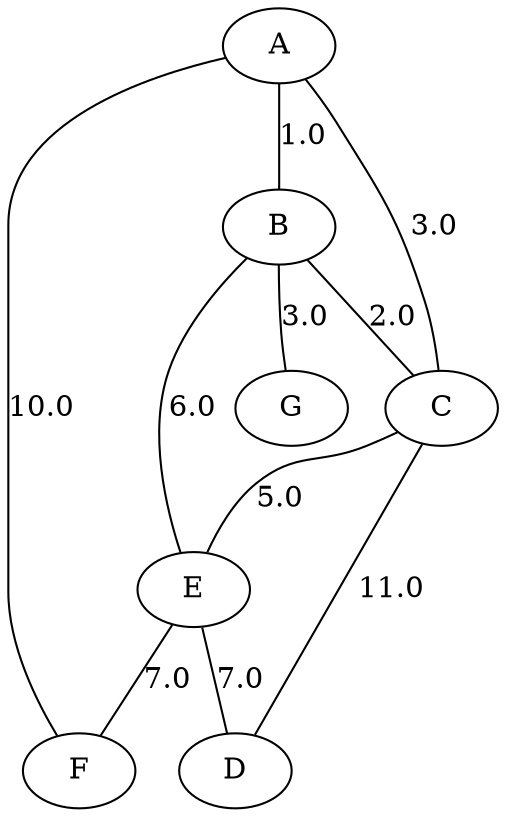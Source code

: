 digraph g {
edge [dir = none, color = black]
  A -> B [label = 1.0]
  A -> C [label = 3.0]
  A -> F [label = 10.0]
  B -> C [label = 2.0]
  B -> E [label = 6.0]
  B -> G [label = 3.0]
  C -> D [label = 11.0]
  C -> E [label = 5.0]
  E -> D [label = 7.0]
  E -> F [label = 7.0]
}
